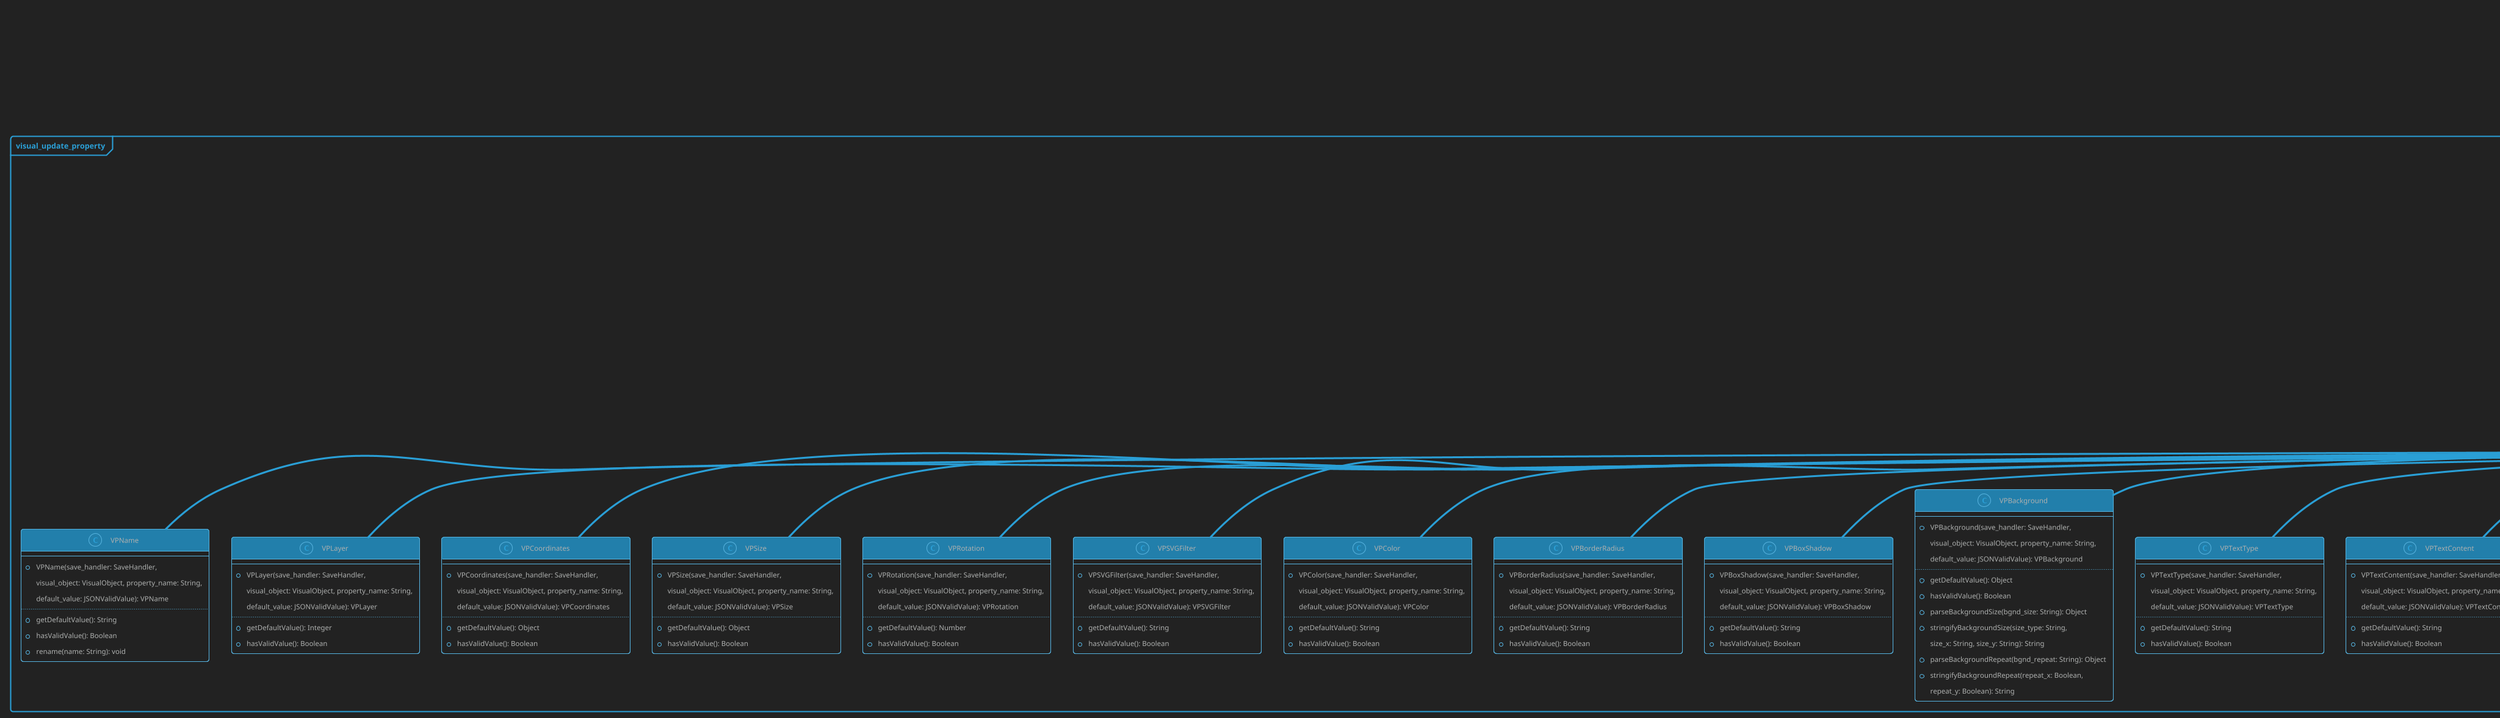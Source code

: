 @startuml visual_object_property

'Wav2Bar - Free software for creating audio visualization (motion design) videos
'Copyright (C) 2023  Picorims <picorims.contact@gmail.com>

'This program is free software: you can redistribute it and/or modify
'it under the terms of the GNU General Public License as published by
'the Free Software Foundation, either version 3 of the License, or
'any later version.

'This program is distributed in the hope that it will be useful,
'but WITHOUT ANY WARRANTY; without even the implied warranty of
'MERCHANTABILITY or FITNESS FOR A PARTICULAR PURPOSE.  See the
'GNU General Public License for more details.

'You should have received a copy of the GNU General Public License
'along with this program.  If not, see <https://www.gnu.org/licenses/>.

!theme cyborg-outline
skinparam BackgroundColor #222222
skinparam groupInheritance 2
skinparam PackageStyle frame

package "visual_objects" {
    class VisualObject {}
}

package "event_mixin" {
    class EventMixin <<mixin>> {}
}

package "index" {
    class SaveHandler {}
}

package "ui_components" {
    class UIParameter {}
}

package "visual_update_property" {
    abstract class VisualObjectProperty {
        - _save_handler: SaveHandler
        - _visual_object: VisualObject
        - _property_name: String
        - _default_value: JSONValidValue
        - _allowed_values: Array[String]
        - _ui_parameter: UIParameter
        --
        + VisualObjectProperty(save_handler: SaveHandler,
        visual_object: VisualObject, property_name: String): VisualObjectProperty
        ..
        + {abstract} getDefaultValue(): any
        + getCurrentValue(): JSONValidValue
        + setSave(value: JSONValidValue): void
        + setSaveUISafe(value: JSONValidValue): void
        + verify(): void
        + {abstract} hasValidValue(): Boolean
    }
    VisualObjectProperty .up. EventMixin: with
    VisualObjectProperty " " -up- "1 _save_handler" SaveHandler
    VisualObjectProperty " " -up- "1 _visual_object" VisualObject
    VisualObjectProperty " " -up- "1 _visual_object" UIParameter

    'shared properties

    class VPName {
        --
        + VPName(save_handler: SaveHandler,
        visual_object: VisualObject, property_name: String,
        default_value: JSONValidValue): VPName
        ..
        + getDefaultValue(): String
        + hasValidValue(): Boolean
        + rename(name: String): void
    }
    VisualObjectProperty <|-- VPName

    class VPLayer {
        --
        + VPLayer(save_handler: SaveHandler,
        visual_object: VisualObject, property_name: String,
        default_value: JSONValidValue): VPLayer
        ..
        + getDefaultValue(): Integer
        + hasValidValue(): Boolean
    }
    VisualObjectProperty <|-- VPLayer

    class VPCoordinates {
        --
        + VPCoordinates(save_handler: SaveHandler,
        visual_object: VisualObject, property_name: String,
        default_value: JSONValidValue): VPCoordinates
        ..
        + getDefaultValue(): Object
        + hasValidValue(): Boolean
    }
    VisualObjectProperty <|-- VPCoordinates

    class VPSize {
        --
        + VPSize(save_handler: SaveHandler,
        visual_object: VisualObject, property_name: String,
        default_value: JSONValidValue): VPSize
        ..
        + getDefaultValue(): Object
        + hasValidValue(): Boolean
    }
    VisualObjectProperty <|-- VPSize

    class VPRotation {
        --
        + VPRotation(save_handler: SaveHandler,
        visual_object: VisualObject, property_name: String,
        default_value: JSONValidValue): VPRotation
        ..
        + getDefaultValue(): Number
        + hasValidValue(): Boolean
    }
    VisualObjectProperty <|-- VPRotation

    class VPSVGFilter {
        --
        + VPSVGFilter(save_handler: SaveHandler,
        visual_object: VisualObject, property_name: String,
        default_value: JSONValidValue): VPSVGFilter
        ..
        + getDefaultValue(): String
        + hasValidValue(): Boolean
    }
    VisualObjectProperty <|-- VPSVGFilter

    'common properties

    
    class VPColor {
        --
        + VPColor(save_handler: SaveHandler,
        visual_object: VisualObject, property_name: String,
        default_value: JSONValidValue): VPColor
        ..
        + getDefaultValue(): String
        + hasValidValue(): Boolean
    }
    VisualObjectProperty <|-- VPColor
    
    class VPBorderRadius {
        --
        + VPBorderRadius(save_handler: SaveHandler,
        visual_object: VisualObject, property_name: String,
        default_value: JSONValidValue): VPBorderRadius
        ..
        + getDefaultValue(): String
        + hasValidValue(): Boolean
    }
    VisualObjectProperty <|-- VPBorderRadius
    
    class VPBoxShadow {
        --
        + VPBoxShadow(save_handler: SaveHandler,
        visual_object: VisualObject, property_name: String,
        default_value: JSONValidValue): VPBoxShadow
        ..
        + getDefaultValue(): String
        + hasValidValue(): Boolean
    }
    VisualObjectProperty <|-- VPBoxShadow
    
    class VPBackground {
        --
        + VPBackground(save_handler: SaveHandler,
        visual_object: VisualObject, property_name: String,
        default_value: JSONValidValue): VPBackground
        ..
        + getDefaultValue(): Object
        + hasValidValue(): Boolean
        + parseBackgroundSize(bgnd_size: String): Object
        + stringifyBackgroundSize(size_type: String,
        size_x: String, size_y: String): String
        + parseBackgroundRepeat(bgnd_repeat: String): Object
        + stringifyBackgroundRepeat(repeat_x: Boolean,
        repeat_y: Boolean): String
    }
    VisualObjectProperty <|-- VPBackground

    'text properties
    
    class VPTextType {
        --
        + VPTextType(save_handler: SaveHandler,
        visual_object: VisualObject, property_name: String,
        default_value: JSONValidValue): VPTextType
        ..
        + getDefaultValue(): String
        + hasValidValue(): Boolean
    }
    VisualObjectProperty <|-- VPTextType
    
    class VPTextContent {
        --
        + VPTextContent(save_handler: SaveHandler,
        visual_object: VisualObject, property_name: String,
        default_value: JSONValidValue): VPTextContent
        ..
        + getDefaultValue(): String
        + hasValidValue(): Boolean
    }
    VisualObjectProperty <|-- VPTextContent
    
    class VPFontSize {
        --
        + VPFontSize(save_handler: SaveHandler,
        visual_object: VisualObject, property_name: String,
        default_value: JSONValidValue): VPFontSize
        ..
        + getDefaultValue(): Integer
        + hasValidValue(): Boolean
    }
    VisualObjectProperty <|-- VPFontSize
    
    class VPTextDecoration {
        --
        + VPTextDecoration(save_handler: SaveHandler,
        visual_object: VisualObject, property_name: String,
        default_value: JSONValidValue): VPTextDecoration
        ..
        + getDefaultValue(): Object
        + hasValidValue(): Boolean
    }
    VisualObjectProperty <|-- VPTextDecoration
    
    class VPTextAlign {
        --
        + VPTextAlign(save_handler: SaveHandler,
        visual_object: VisualObject, property_name: String,
        default_value: JSONValidValue): VPTextAlign
        ..
        + getDefaultValue(): String
        + hasValidValue(): Boolean
    }
    VisualObjectProperty <|-- VPTextAlign
    
    class VPTextShadow {
        --
        + VPTextShadow(save_handler: SaveHandler,
        visual_object: VisualObject, property_name: String,
        default_value: JSONValidValue): VPTextShadow
        ..
        + getDefaultValue(): String
        + hasValidValue(): Boolean
    }
    VisualObjectProperty <|-- VPTextShadow

    'timer properties
        
    class VPTimerInnerSpacing {
        --
        + VPTimerInnerSpacing(save_handler: SaveHandler,
        visual_object: VisualObject, property_name: String,
        default_value: JSONValidValue): VPTimerInnerSpacing
        ..
        + getDefaultValue(): Integer
        + hasValidValue(): Boolean
    }
    VisualObjectProperty <|-- VPTimerInnerSpacing
        
    class VPBorderThickness {
        --
        + VPBorderThickness(save_handler: SaveHandler,
        visual_object: VisualObject, property_name: String,
        default_value: JSONValidValue): VPBorderThickness
        ..
        + getDefaultValue(): Integer
        + hasValidValue(): Boolean
    }
    VisualObjectProperty <|-- VPBorderThickness
    
    ' particle flow properties

    class VPParticleRadiusRange {
        --
        + VPParticleRadiusRange(save_handler: SaveHandler,
        visual_object: VisualObject, property_name: String,
        default_value: JSONValidValue): VPParticleRadiusRange
        ..
        + getDefaultValue(): Array
        + hasValidValue(): Boolean
    }
    VisualObjectProperty <|-- VPParticleRadiusRange

    class VPFlowType {
        --
        + VPFlowType(save_handler: SaveHandler,
        visual_object: VisualObject, property_name: String,
        default_value: JSONValidValue): VPFlowType
        ..
        + getDefaultValue(): String
        + hasValidValue(): Boolean
    }
    VisualObjectProperty <|-- VPFlowType

    class VPFlowCenter {
        --
        + VPFlowCenter(save_handler: SaveHandler,
        visual_object: VisualObject, property_name: String,
        default_value: JSONValidValue): VPFlowCenter
        ..
        + getDefaultValue(): Object
        + hasValidValue(): Boolean
    }
    VisualObjectProperty <|-- VPFlowCenter

    class VPFlowDirection {
        --
        + VPFlowDirection(save_handler: SaveHandler,
        visual_object: VisualObject, property_name: String,
        default_value: JSONValidValue): VPFlowDirection
        ..
        + getDefaultValue(): Integer
        + hasValidValue(): Boolean
    }
    VisualObjectProperty <|-- VPFlowDirection

    class VPParticleSpawnProbability {
        --
        + VPParticleSpawnProbability(save_handler: SaveHandler,
        visual_object: VisualObject, property_name: String,
        default_value: JSONValidValue): VPParticleSpawnProbability
        ..
        + getDefaultValue(): Number
        + hasValidValue(): Boolean
    }
    VisualObjectProperty <|-- VPParticleSpawnProbability

    class VPParticleSpawnTests {
        --
        + VPParticleSpawnTests(save_handler: SaveHandler,
        visual_object: VisualObject, property_name: String,
        default_value: JSONValidValue): VPParticleSpawnTests
        ..
        + getDefaultValue(): Number
        + hasValidValue(): Boolean
    }
    VisualObjectProperty <|-- VPParticleSpawnTests

    'visualizer properties
    
    class VPVisualizerRadius {
        --
        + VPVisualizerRadius(save_handler: SaveHandler,
        visual_object: VisualObject, property_name: String,
        default_value: JSONValidValue): VPVisualizerRadius
        ..
        + getDefaultValue(): Integer
        + hasValidValue(): Boolean
    }
    VisualObjectProperty <|-- VPVisualizerRadius

    class VPVisualizerPointsCount {
        --
        + VPVisualizerPointsCount(save_handler: SaveHandler,
        visual_object: VisualObject, property_name: String,
        default_value: JSONValidValue): VPVisualizerPointsCount
        ..
        + getDefaultValue(): Integer
        + hasValidValue(): Boolean
    }
    VisualObjectProperty <|-- VPVisualizerPointsCount

    class VPVisualizerAnalyserRange {
        --
        + VPVisualizerAnalyserRange(save_handler: SaveHandler,
        visual_object: VisualObject, property_name: String,
        default_value: JSONValidValue): VPVisualizerAnalyserRange
        ..
        + getDefaultValue(): Array
        + hasValidValue(): Boolean
    }
    VisualObjectProperty <|-- VPVisualizerAnalyserRange

    class VPVisualizationSmoothingType {
        --
        + VPVisualizationSmoothingType(save_handler: SaveHandler,
        visual_object: VisualObject, property_name: String,
        default_value: JSONValidValue): VPVisualizationSmoothingType
        ..
        + hasValidValue(): String
        + hasValidValue(): Boolean
    }
    VisualObjectProperty <|-- VPVisualizationSmoothingType

    class VPVisualizationSmoothingFactor {
        --
        + VPVisualizationSmoothingFactor(save_handler: SaveHandler,
        visual_object: VisualObject, property_name: String,
        default_value: JSONValidValue): VPVisualizationSmoothingFactor
        ..
        + getDefaultValue(): Number
        + hasValidValue(): Boolean
    }
    VisualObjectProperty <|-- VPVisualizationSmoothingFactor

    class VPVisualizerBarThickness {
        --
        + VPVisualizerBarThickness(save_handler: SaveHandler,
        visual_object: VisualObject, property_name: String,
        default_value: JSONValidValue): VPVisualizerBarThickness
        ..
        + getDefaultValue(): Number
        + hasValidValue(): Boolean
    }
    VisualObjectProperty <|-- VPVisualizerBarThickness
}